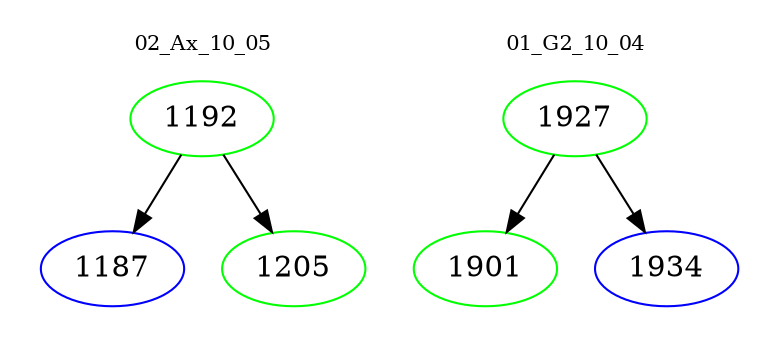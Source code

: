 digraph{
subgraph cluster_0 {
color = white
label = "02_Ax_10_05";
fontsize=10;
T0_1192 [label="1192", color="green"]
T0_1192 -> T0_1187 [color="black"]
T0_1187 [label="1187", color="blue"]
T0_1192 -> T0_1205 [color="black"]
T0_1205 [label="1205", color="green"]
}
subgraph cluster_1 {
color = white
label = "01_G2_10_04";
fontsize=10;
T1_1927 [label="1927", color="green"]
T1_1927 -> T1_1901 [color="black"]
T1_1901 [label="1901", color="green"]
T1_1927 -> T1_1934 [color="black"]
T1_1934 [label="1934", color="blue"]
}
}
